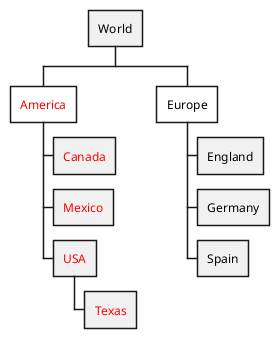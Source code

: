 {
  "sha1": "f0ydfzuq41kh850w6ht21ilvdqo7lxc",
  "insertion": {
    "when": "2024-06-01T09:03:05.377Z",
    "user": "plantuml@gmail.com"
  }
}
@startwbs
<style>
wbsDiagram {
  :depth(1) {
    // Will target America, Europe
    BackGroundColor white
  }
  
  .americaStyle * {
	    FontColor red
  }

}
</style>

* World
** America <<americaStyle>>
*** Canada
*** Mexico
*** USA
**** Texas
** Europe <<europeStyle>>
*** England
*** Germany
*** Spain
@endwbs

